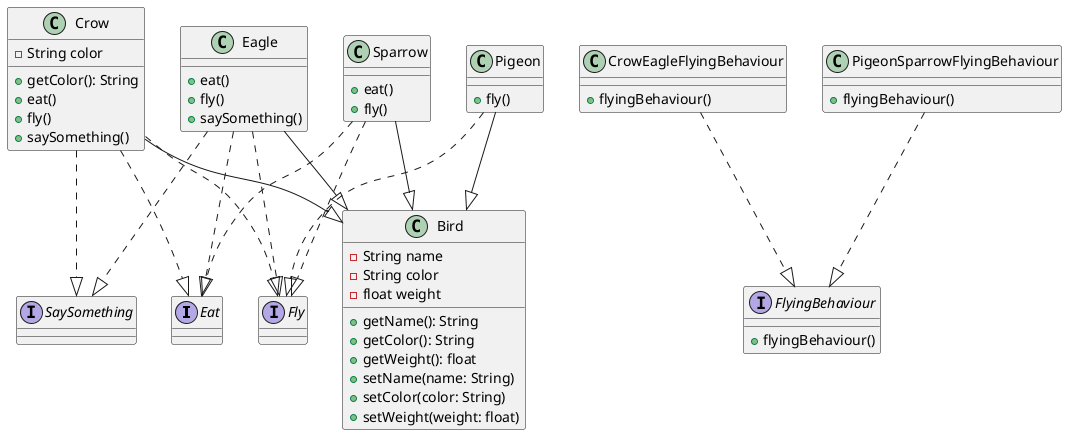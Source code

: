 
@startuml

' Interfaces
interface Eat
interface Fly
interface SaySomething
interface FlyingBehaviour {
    +flyingBehaviour()
}

' Abstract/Base class
class Bird {
    - String name
    - String color
    - float weight

    +getName(): String
    +getColor(): String
    +getWeight(): float
    +setName(name: String)
    +setColor(color: String)
    +setWeight(weight: float)
}

' Subclasses
class Crow {
    - String color
    +getColor(): String
    +eat()
    +fly()
    +saySomething()
}

class Eagle {
    +eat()
    +fly()
    +saySomething()
}

class Pigeon {
    +fly()
}

class Sparrow {
    +eat()
    +fly()
}

class CrowEagleFlyingBehaviour {
    +flyingBehaviour()
}

class PigeonSparrowFlyingBehaviour {
    +flyingBehaviour()
}

' Inheritance
Crow --|> Bird
Eagle --|> Bird
Pigeon --|> Bird
Sparrow --|> Bird

' Implements
Crow ..|> Eat
Crow ..|> Fly
Crow ..|> SaySomething

Eagle ..|> Eat
Eagle ..|> Fly
Eagle ..|> SaySomething

Pigeon ..|> Fly
Sparrow ..|> Eat
Sparrow ..|> Fly

CrowEagleFlyingBehaviour ..|> FlyingBehaviour
PigeonSparrowFlyingBehaviour ..|> FlyingBehaviour

@enduml


